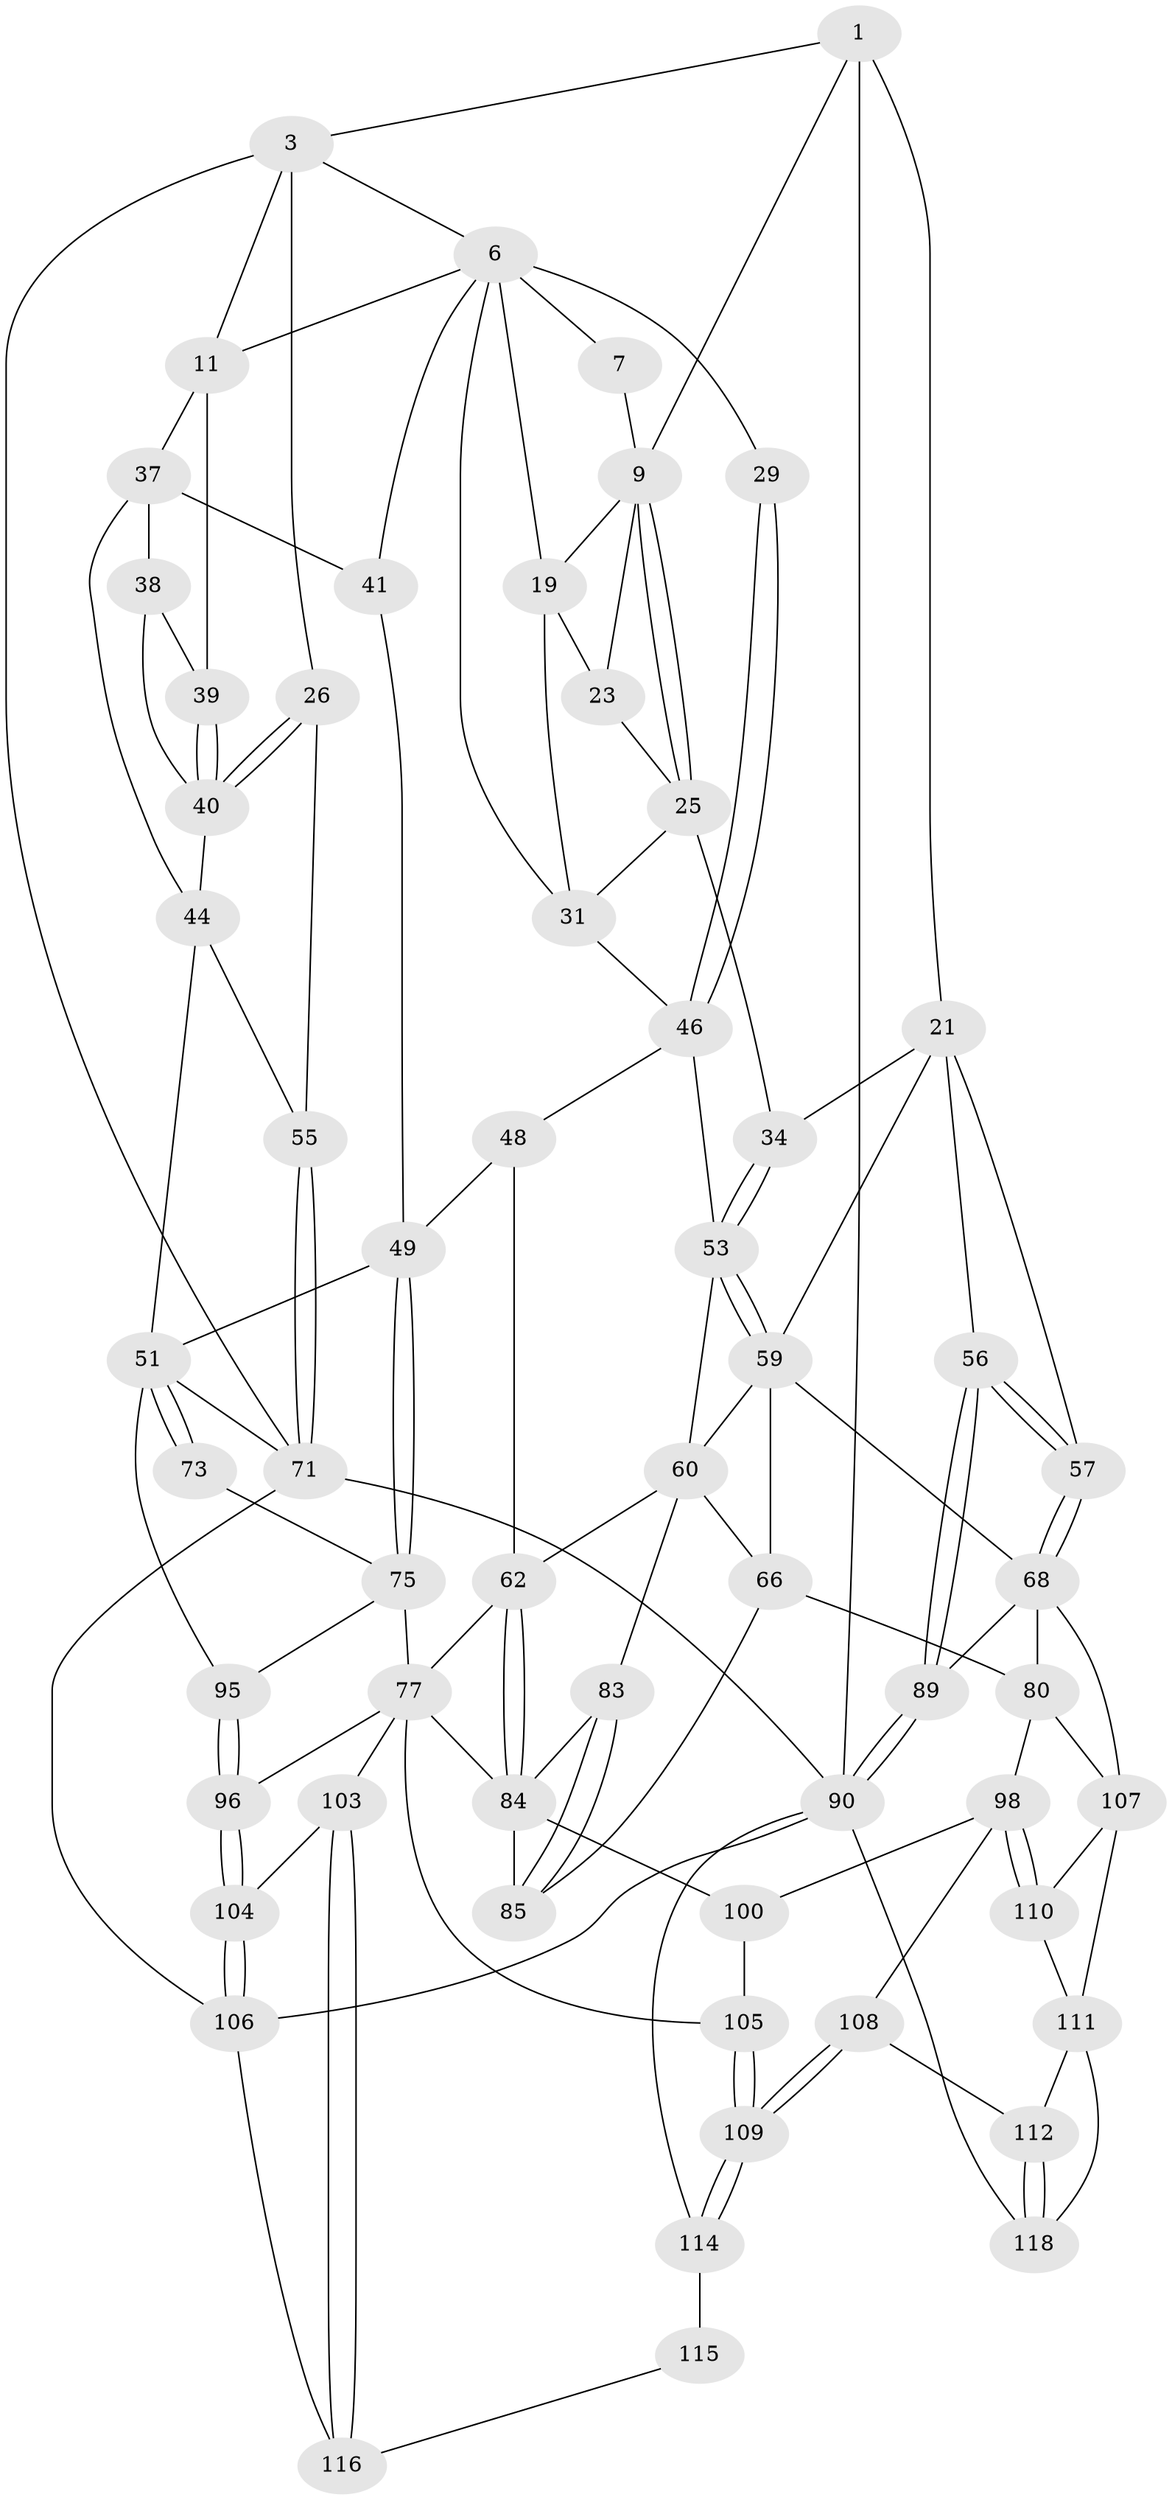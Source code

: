 // original degree distribution, {3: 0.01639344262295082, 5: 0.5409836065573771, 6: 0.21311475409836064, 4: 0.22950819672131148}
// Generated by graph-tools (version 1.1) at 2025/17/03/09/25 04:17:18]
// undirected, 61 vertices, 137 edges
graph export_dot {
graph [start="1"]
  node [color=gray90,style=filled];
  1 [pos="+0.6837817563503162+0",super="+8+2"];
  3 [pos="+0+0",super="+4"];
  6 [pos="+0.48377825899902366+0",super="+15"];
  7 [pos="+0.5379470107100249+0"];
  9 [pos="+0.6852570445315193+0.11296553501811472",super="+10"];
  11 [pos="+0.2469463134311719+0",super="+17+12"];
  19 [pos="+0.5191921240606565+0.10243886651139818",super="+24"];
  21 [pos="+0.943458941618865+0.14074192966844887",super="+33+22"];
  23 [pos="+0.5828982570110045+0.162302887178621"];
  25 [pos="+0.6926113604815837+0.16192533506708431",super="+35"];
  26 [pos="+0+0.23742454598390958",super="+27"];
  29 [pos="+0.416556471529935+0.22404872317505245"];
  31 [pos="+0.5560650200070967+0.2647214150601269",super="+32"];
  34 [pos="+0.8166133730253523+0.2738906998451311"];
  37 [pos="+0.18511596254282064+0.23391217055576788",super="+42"];
  38 [pos="+0.1626457066011853+0.24299511986434846"];
  39 [pos="+0.09392377853596957+0.19149869827379715"];
  40 [pos="+0.047367773730334836+0.2347838359295479",super="+43"];
  41 [pos="+0.3015636581406536+0.2474019205727526"];
  44 [pos="+0.14644755662877507+0.4107086982651849",super="+45"];
  46 [pos="+0.5288051424322052+0.3042070150975963",super="+47"];
  48 [pos="+0.3626408494871591+0.4412254921583446"];
  49 [pos="+0.343347228078413+0.44066480232795624",super="+50"];
  51 [pos="+0.16592020083204523+0.439742842177569",super="+52"];
  53 [pos="+0.8157756195156406+0.27536169475214956",super="+54"];
  55 [pos="+0+0.2847256381445315"];
  56 [pos="+1+0.5347145434985222"];
  57 [pos="+1+0.5064451430899058"];
  59 [pos="+0.7685707061746546+0.42460807603687856",super="+64"];
  60 [pos="+0.5777350086659291+0.3994238994048709",super="+61"];
  62 [pos="+0.5452360012192053+0.5678386962922352",super="+63"];
  66 [pos="+0.714693992026304+0.5363582444829469",super="+81"];
  68 [pos="+0.8451287812826486+0.5377144935390146",super="+82+69"];
  71 [pos="+0+0.6104501943571742",super="+72"];
  73 [pos="+0.16369752452861308+0.5831640245462409"];
  75 [pos="+0.3121274378447942+0.6055218249011227",super="+76"];
  77 [pos="+0.432182601459058+0.7075485256365159",super="+78+93"];
  80 [pos="+0.7669824632608431+0.7240409398010865",super="+88"];
  83 [pos="+0.6495659691624982+0.6399479494148732"];
  84 [pos="+0.5825901722187249+0.6462971155854332",super="+91"];
  85 [pos="+0.7000100376583835+0.6936770616573028"];
  89 [pos="+1+0.8262650304502113"];
  90 [pos="+1+1",super="+119"];
  95 [pos="+0.16823761482147534+0.7899451135004766"];
  96 [pos="+0.1699228800425637+0.7928050294735375"];
  98 [pos="+0.6701326403346196+0.8566278946994546",super="+99"];
  100 [pos="+0.6400605565563098+0.847511734187708",super="+101"];
  103 [pos="+0.33172441608963205+0.8695216498108597"];
  104 [pos="+0.1743757219953756+0.8283528400829872"];
  105 [pos="+0.4927888052859711+0.9387163095431615"];
  106 [pos="+0+1",super="+120"];
  107 [pos="+0.8543790474335116+0.9024850761175657",super="+113"];
  108 [pos="+0.5277907496270877+0.9418998007037902"];
  109 [pos="+0.4991570587618901+0.9504932264682353"];
  110 [pos="+0.6773784772307945+0.8775801902142805"];
  111 [pos="+0.6824414885710526+0.9154245829851607",super="+117"];
  112 [pos="+0.5988986581702126+0.9590615432504034"];
  114 [pos="+0.4956878429611611+0.9685410708889681",super="+122"];
  115 [pos="+0.37105949318522075+0.9708508224180346"];
  116 [pos="+0.3389435811361875+0.9672173480961915"];
  118 [pos="+0.7090002087593218+1"];
  1 -- 21 [weight=2];
  1 -- 9;
  1 -- 90;
  1 -- 3;
  3 -- 26 [weight=2];
  3 -- 71;
  3 -- 6;
  3 -- 11 [weight=2];
  6 -- 7;
  6 -- 19;
  6 -- 41;
  6 -- 29 [weight=2];
  6 -- 31;
  6 -- 11;
  7 -- 9;
  9 -- 25;
  9 -- 25;
  9 -- 19;
  9 -- 23;
  11 -- 37;
  11 -- 39;
  19 -- 31;
  19 -- 23;
  21 -- 57;
  21 -- 34;
  21 -- 59;
  21 -- 56;
  23 -- 25;
  25 -- 34;
  25 -- 31;
  26 -- 40;
  26 -- 40;
  26 -- 55;
  29 -- 46;
  29 -- 46;
  31 -- 46;
  34 -- 53;
  34 -- 53;
  37 -- 38;
  37 -- 41;
  37 -- 44;
  38 -- 39;
  38 -- 40;
  39 -- 40;
  39 -- 40;
  40 -- 44;
  41 -- 49;
  44 -- 55;
  44 -- 51;
  46 -- 48;
  46 -- 53;
  48 -- 49;
  48 -- 62;
  49 -- 75;
  49 -- 75;
  49 -- 51;
  51 -- 73 [weight=2];
  51 -- 73;
  51 -- 71;
  51 -- 95;
  53 -- 59;
  53 -- 59;
  53 -- 60;
  55 -- 71;
  55 -- 71;
  56 -- 57;
  56 -- 57;
  56 -- 89;
  56 -- 89;
  57 -- 68;
  57 -- 68;
  59 -- 66;
  59 -- 60;
  59 -- 68;
  60 -- 66;
  60 -- 83;
  60 -- 62;
  62 -- 84;
  62 -- 84;
  62 -- 77;
  66 -- 80;
  66 -- 85;
  68 -- 89;
  68 -- 107;
  68 -- 80 [weight=2];
  71 -- 106;
  71 -- 90;
  73 -- 75;
  75 -- 77;
  75 -- 95;
  77 -- 96;
  77 -- 105;
  77 -- 103;
  77 -- 84;
  80 -- 98;
  80 -- 107;
  83 -- 84;
  83 -- 85;
  83 -- 85;
  84 -- 100 [weight=2];
  84 -- 85;
  89 -- 90;
  89 -- 90;
  90 -- 118;
  90 -- 114;
  90 -- 106;
  95 -- 96;
  95 -- 96;
  96 -- 104;
  96 -- 104;
  98 -- 110;
  98 -- 110;
  98 -- 100;
  98 -- 108;
  100 -- 105;
  103 -- 104;
  103 -- 116;
  103 -- 116;
  104 -- 106;
  104 -- 106;
  105 -- 109;
  105 -- 109;
  106 -- 116;
  107 -- 110;
  107 -- 111;
  108 -- 109;
  108 -- 109;
  108 -- 112;
  109 -- 114;
  109 -- 114;
  110 -- 111;
  111 -- 112;
  111 -- 118;
  112 -- 118;
  112 -- 118;
  114 -- 115 [weight=2];
  115 -- 116;
}
